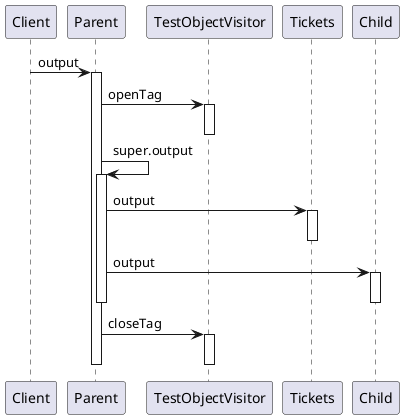 @startuml
participant Client
participant Parent
participant TestObjectVisitor
participant Tickets
participant Child

Client->Parent : output
activate Parent

Parent->TestObjectVisitor : openTag
activate TestObjectVisitor
deactivate TestObjectVisitor

Parent->Parent : super.output
activate Parent
Parent->Tickets : output
activate Tickets
deactivate Tickets

Parent->Child : output
activate Child
deactivate Child
deactivate Parent

Parent->TestObjectVisitor : closeTag
activate TestObjectVisitor
deactivate TestObjectVisitor

deactivate Parent
@enduml